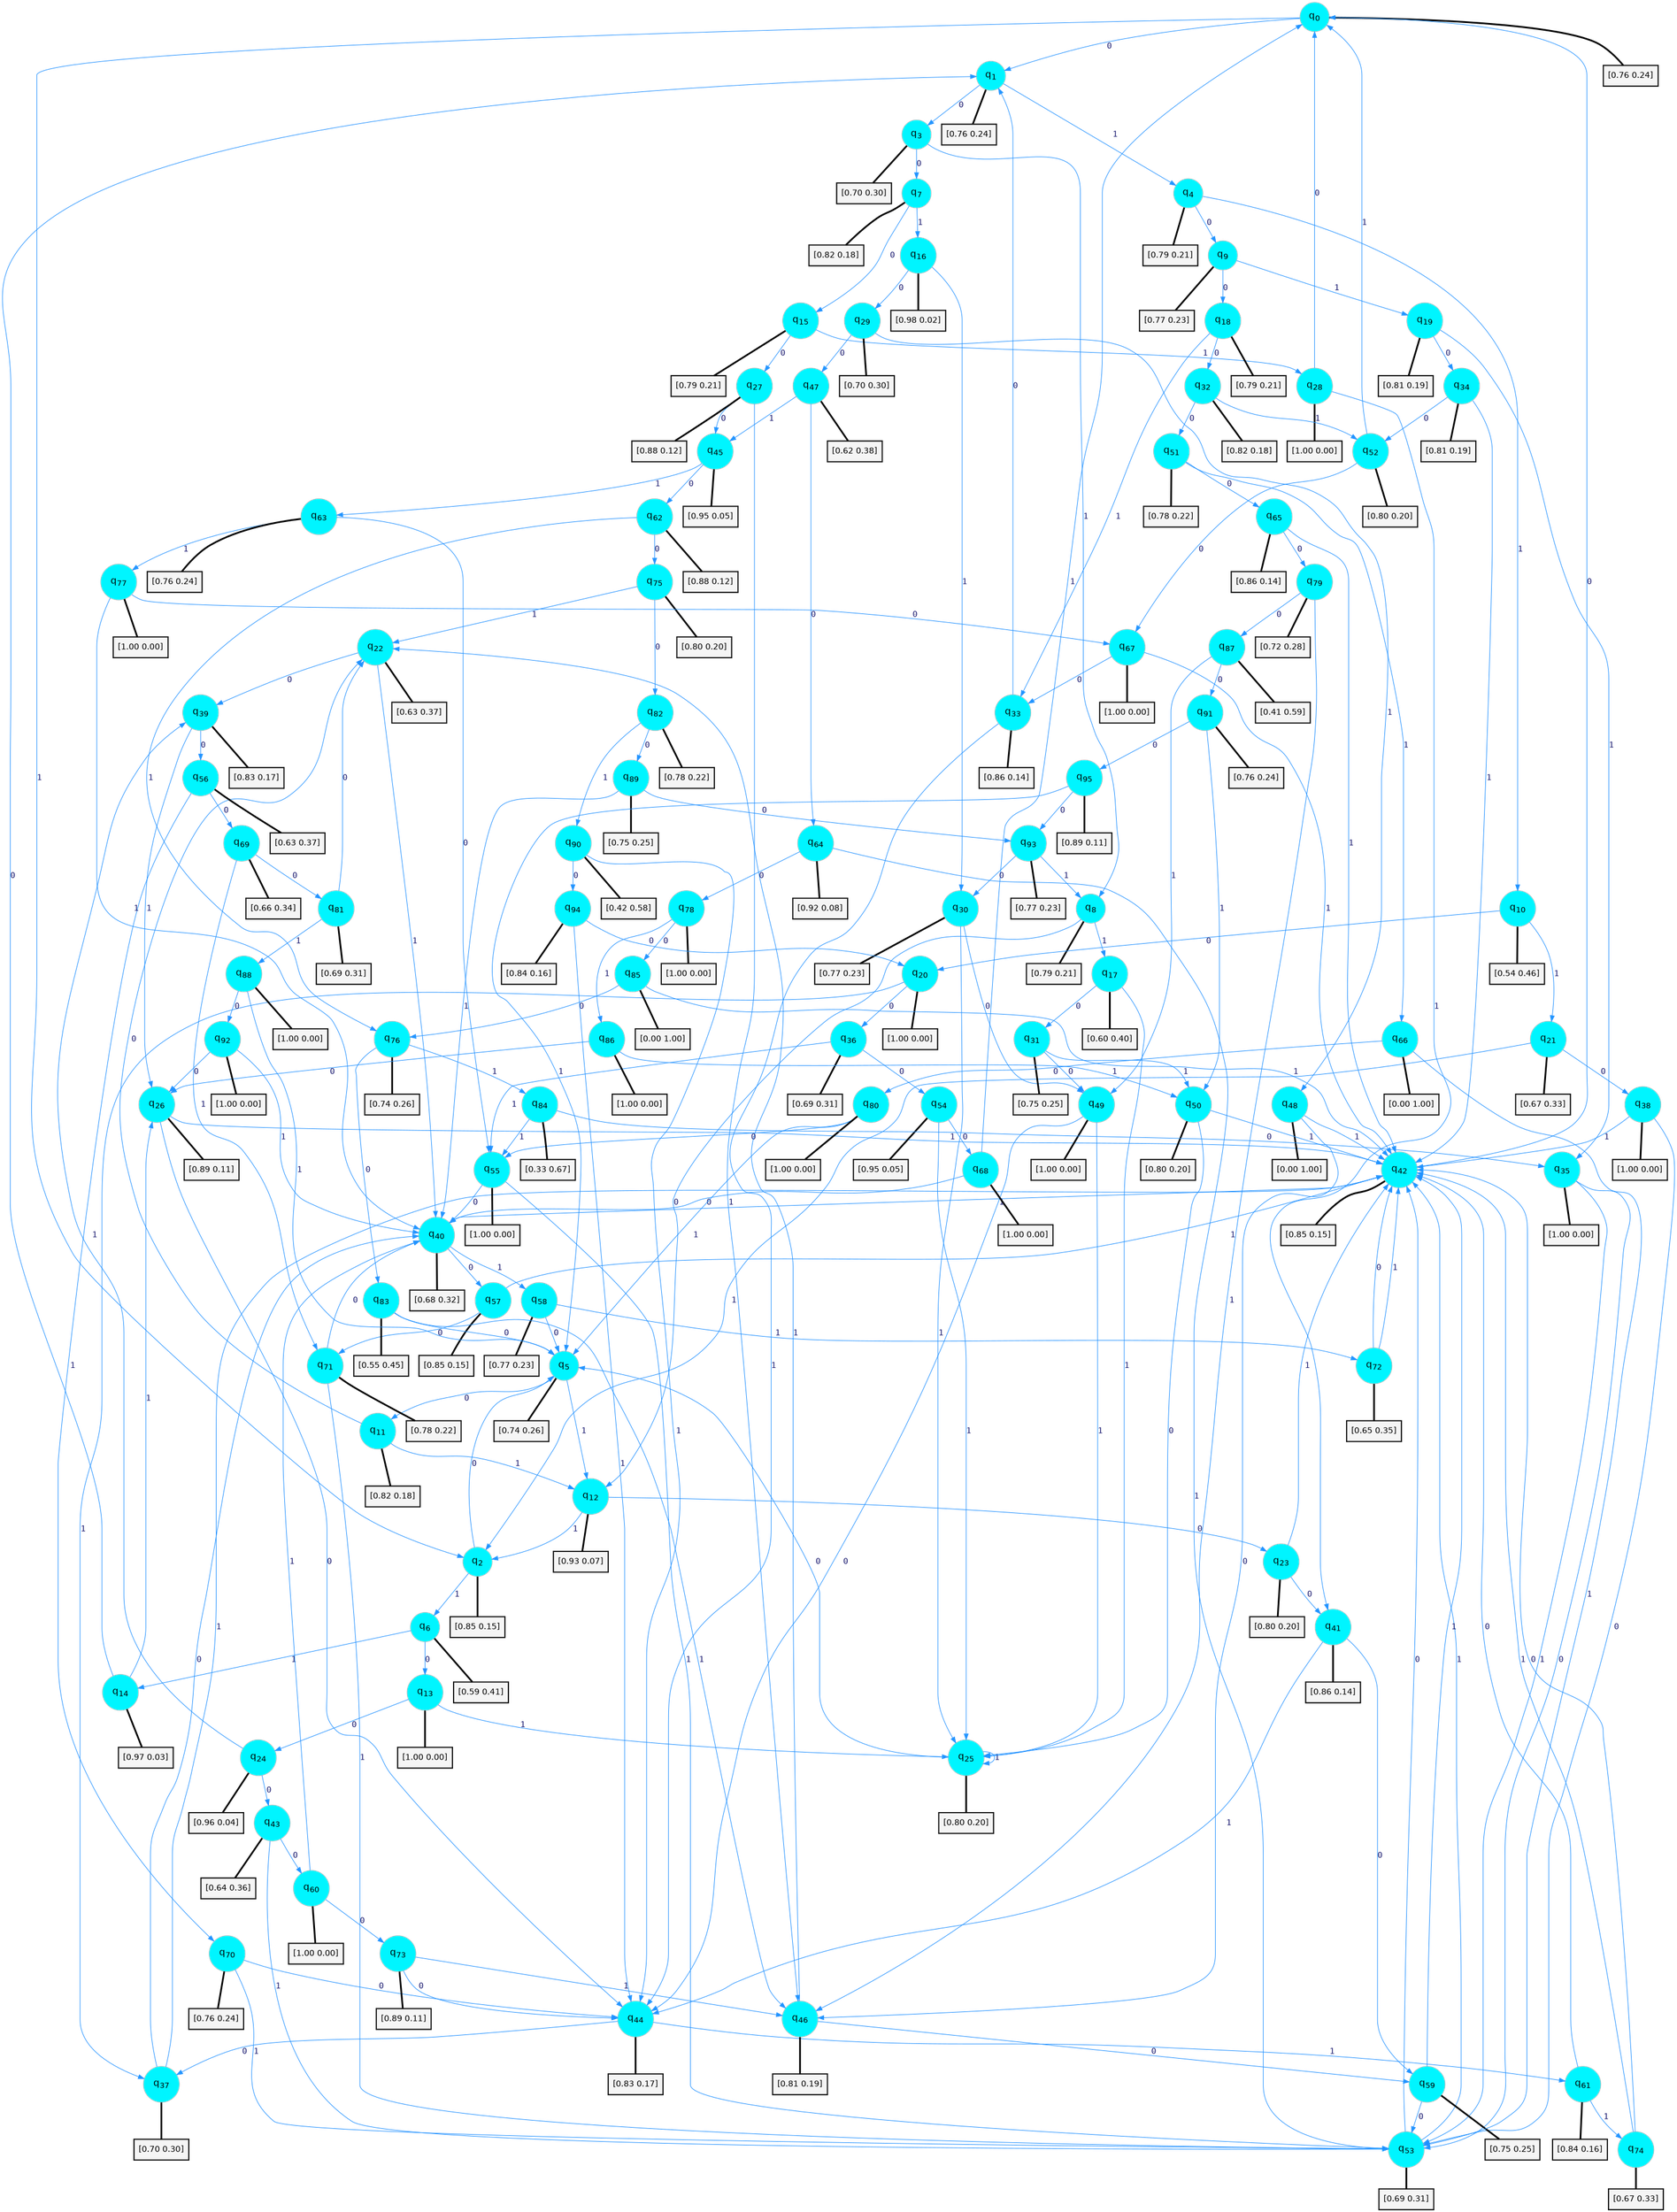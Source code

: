 digraph G {
graph [
bgcolor=transparent, dpi=300, rankdir=TD, size="40,25"];
node [
color=gray, fillcolor=turquoise1, fontcolor=black, fontname=Helvetica, fontsize=16, fontweight=bold, shape=circle, style=filled];
edge [
arrowsize=1, color=dodgerblue1, fontcolor=midnightblue, fontname=courier, fontweight=bold, penwidth=1, style=solid, weight=20];
0[label=<q<SUB>0</SUB>>];
1[label=<q<SUB>1</SUB>>];
2[label=<q<SUB>2</SUB>>];
3[label=<q<SUB>3</SUB>>];
4[label=<q<SUB>4</SUB>>];
5[label=<q<SUB>5</SUB>>];
6[label=<q<SUB>6</SUB>>];
7[label=<q<SUB>7</SUB>>];
8[label=<q<SUB>8</SUB>>];
9[label=<q<SUB>9</SUB>>];
10[label=<q<SUB>10</SUB>>];
11[label=<q<SUB>11</SUB>>];
12[label=<q<SUB>12</SUB>>];
13[label=<q<SUB>13</SUB>>];
14[label=<q<SUB>14</SUB>>];
15[label=<q<SUB>15</SUB>>];
16[label=<q<SUB>16</SUB>>];
17[label=<q<SUB>17</SUB>>];
18[label=<q<SUB>18</SUB>>];
19[label=<q<SUB>19</SUB>>];
20[label=<q<SUB>20</SUB>>];
21[label=<q<SUB>21</SUB>>];
22[label=<q<SUB>22</SUB>>];
23[label=<q<SUB>23</SUB>>];
24[label=<q<SUB>24</SUB>>];
25[label=<q<SUB>25</SUB>>];
26[label=<q<SUB>26</SUB>>];
27[label=<q<SUB>27</SUB>>];
28[label=<q<SUB>28</SUB>>];
29[label=<q<SUB>29</SUB>>];
30[label=<q<SUB>30</SUB>>];
31[label=<q<SUB>31</SUB>>];
32[label=<q<SUB>32</SUB>>];
33[label=<q<SUB>33</SUB>>];
34[label=<q<SUB>34</SUB>>];
35[label=<q<SUB>35</SUB>>];
36[label=<q<SUB>36</SUB>>];
37[label=<q<SUB>37</SUB>>];
38[label=<q<SUB>38</SUB>>];
39[label=<q<SUB>39</SUB>>];
40[label=<q<SUB>40</SUB>>];
41[label=<q<SUB>41</SUB>>];
42[label=<q<SUB>42</SUB>>];
43[label=<q<SUB>43</SUB>>];
44[label=<q<SUB>44</SUB>>];
45[label=<q<SUB>45</SUB>>];
46[label=<q<SUB>46</SUB>>];
47[label=<q<SUB>47</SUB>>];
48[label=<q<SUB>48</SUB>>];
49[label=<q<SUB>49</SUB>>];
50[label=<q<SUB>50</SUB>>];
51[label=<q<SUB>51</SUB>>];
52[label=<q<SUB>52</SUB>>];
53[label=<q<SUB>53</SUB>>];
54[label=<q<SUB>54</SUB>>];
55[label=<q<SUB>55</SUB>>];
56[label=<q<SUB>56</SUB>>];
57[label=<q<SUB>57</SUB>>];
58[label=<q<SUB>58</SUB>>];
59[label=<q<SUB>59</SUB>>];
60[label=<q<SUB>60</SUB>>];
61[label=<q<SUB>61</SUB>>];
62[label=<q<SUB>62</SUB>>];
63[label=<q<SUB>63</SUB>>];
64[label=<q<SUB>64</SUB>>];
65[label=<q<SUB>65</SUB>>];
66[label=<q<SUB>66</SUB>>];
67[label=<q<SUB>67</SUB>>];
68[label=<q<SUB>68</SUB>>];
69[label=<q<SUB>69</SUB>>];
70[label=<q<SUB>70</SUB>>];
71[label=<q<SUB>71</SUB>>];
72[label=<q<SUB>72</SUB>>];
73[label=<q<SUB>73</SUB>>];
74[label=<q<SUB>74</SUB>>];
75[label=<q<SUB>75</SUB>>];
76[label=<q<SUB>76</SUB>>];
77[label=<q<SUB>77</SUB>>];
78[label=<q<SUB>78</SUB>>];
79[label=<q<SUB>79</SUB>>];
80[label=<q<SUB>80</SUB>>];
81[label=<q<SUB>81</SUB>>];
82[label=<q<SUB>82</SUB>>];
83[label=<q<SUB>83</SUB>>];
84[label=<q<SUB>84</SUB>>];
85[label=<q<SUB>85</SUB>>];
86[label=<q<SUB>86</SUB>>];
87[label=<q<SUB>87</SUB>>];
88[label=<q<SUB>88</SUB>>];
89[label=<q<SUB>89</SUB>>];
90[label=<q<SUB>90</SUB>>];
91[label=<q<SUB>91</SUB>>];
92[label=<q<SUB>92</SUB>>];
93[label=<q<SUB>93</SUB>>];
94[label=<q<SUB>94</SUB>>];
95[label=<q<SUB>95</SUB>>];
96[label="[0.76 0.24]", shape=box,fontcolor=black, fontname=Helvetica, fontsize=14, penwidth=2, fillcolor=whitesmoke,color=black];
97[label="[0.76 0.24]", shape=box,fontcolor=black, fontname=Helvetica, fontsize=14, penwidth=2, fillcolor=whitesmoke,color=black];
98[label="[0.85 0.15]", shape=box,fontcolor=black, fontname=Helvetica, fontsize=14, penwidth=2, fillcolor=whitesmoke,color=black];
99[label="[0.70 0.30]", shape=box,fontcolor=black, fontname=Helvetica, fontsize=14, penwidth=2, fillcolor=whitesmoke,color=black];
100[label="[0.79 0.21]", shape=box,fontcolor=black, fontname=Helvetica, fontsize=14, penwidth=2, fillcolor=whitesmoke,color=black];
101[label="[0.74 0.26]", shape=box,fontcolor=black, fontname=Helvetica, fontsize=14, penwidth=2, fillcolor=whitesmoke,color=black];
102[label="[0.59 0.41]", shape=box,fontcolor=black, fontname=Helvetica, fontsize=14, penwidth=2, fillcolor=whitesmoke,color=black];
103[label="[0.82 0.18]", shape=box,fontcolor=black, fontname=Helvetica, fontsize=14, penwidth=2, fillcolor=whitesmoke,color=black];
104[label="[0.79 0.21]", shape=box,fontcolor=black, fontname=Helvetica, fontsize=14, penwidth=2, fillcolor=whitesmoke,color=black];
105[label="[0.77 0.23]", shape=box,fontcolor=black, fontname=Helvetica, fontsize=14, penwidth=2, fillcolor=whitesmoke,color=black];
106[label="[0.54 0.46]", shape=box,fontcolor=black, fontname=Helvetica, fontsize=14, penwidth=2, fillcolor=whitesmoke,color=black];
107[label="[0.82 0.18]", shape=box,fontcolor=black, fontname=Helvetica, fontsize=14, penwidth=2, fillcolor=whitesmoke,color=black];
108[label="[0.93 0.07]", shape=box,fontcolor=black, fontname=Helvetica, fontsize=14, penwidth=2, fillcolor=whitesmoke,color=black];
109[label="[1.00 0.00]", shape=box,fontcolor=black, fontname=Helvetica, fontsize=14, penwidth=2, fillcolor=whitesmoke,color=black];
110[label="[0.97 0.03]", shape=box,fontcolor=black, fontname=Helvetica, fontsize=14, penwidth=2, fillcolor=whitesmoke,color=black];
111[label="[0.79 0.21]", shape=box,fontcolor=black, fontname=Helvetica, fontsize=14, penwidth=2, fillcolor=whitesmoke,color=black];
112[label="[0.98 0.02]", shape=box,fontcolor=black, fontname=Helvetica, fontsize=14, penwidth=2, fillcolor=whitesmoke,color=black];
113[label="[0.60 0.40]", shape=box,fontcolor=black, fontname=Helvetica, fontsize=14, penwidth=2, fillcolor=whitesmoke,color=black];
114[label="[0.79 0.21]", shape=box,fontcolor=black, fontname=Helvetica, fontsize=14, penwidth=2, fillcolor=whitesmoke,color=black];
115[label="[0.81 0.19]", shape=box,fontcolor=black, fontname=Helvetica, fontsize=14, penwidth=2, fillcolor=whitesmoke,color=black];
116[label="[1.00 0.00]", shape=box,fontcolor=black, fontname=Helvetica, fontsize=14, penwidth=2, fillcolor=whitesmoke,color=black];
117[label="[0.67 0.33]", shape=box,fontcolor=black, fontname=Helvetica, fontsize=14, penwidth=2, fillcolor=whitesmoke,color=black];
118[label="[0.63 0.37]", shape=box,fontcolor=black, fontname=Helvetica, fontsize=14, penwidth=2, fillcolor=whitesmoke,color=black];
119[label="[0.80 0.20]", shape=box,fontcolor=black, fontname=Helvetica, fontsize=14, penwidth=2, fillcolor=whitesmoke,color=black];
120[label="[0.96 0.04]", shape=box,fontcolor=black, fontname=Helvetica, fontsize=14, penwidth=2, fillcolor=whitesmoke,color=black];
121[label="[0.80 0.20]", shape=box,fontcolor=black, fontname=Helvetica, fontsize=14, penwidth=2, fillcolor=whitesmoke,color=black];
122[label="[0.89 0.11]", shape=box,fontcolor=black, fontname=Helvetica, fontsize=14, penwidth=2, fillcolor=whitesmoke,color=black];
123[label="[0.88 0.12]", shape=box,fontcolor=black, fontname=Helvetica, fontsize=14, penwidth=2, fillcolor=whitesmoke,color=black];
124[label="[1.00 0.00]", shape=box,fontcolor=black, fontname=Helvetica, fontsize=14, penwidth=2, fillcolor=whitesmoke,color=black];
125[label="[0.70 0.30]", shape=box,fontcolor=black, fontname=Helvetica, fontsize=14, penwidth=2, fillcolor=whitesmoke,color=black];
126[label="[0.77 0.23]", shape=box,fontcolor=black, fontname=Helvetica, fontsize=14, penwidth=2, fillcolor=whitesmoke,color=black];
127[label="[0.75 0.25]", shape=box,fontcolor=black, fontname=Helvetica, fontsize=14, penwidth=2, fillcolor=whitesmoke,color=black];
128[label="[0.82 0.18]", shape=box,fontcolor=black, fontname=Helvetica, fontsize=14, penwidth=2, fillcolor=whitesmoke,color=black];
129[label="[0.86 0.14]", shape=box,fontcolor=black, fontname=Helvetica, fontsize=14, penwidth=2, fillcolor=whitesmoke,color=black];
130[label="[0.81 0.19]", shape=box,fontcolor=black, fontname=Helvetica, fontsize=14, penwidth=2, fillcolor=whitesmoke,color=black];
131[label="[1.00 0.00]", shape=box,fontcolor=black, fontname=Helvetica, fontsize=14, penwidth=2, fillcolor=whitesmoke,color=black];
132[label="[0.69 0.31]", shape=box,fontcolor=black, fontname=Helvetica, fontsize=14, penwidth=2, fillcolor=whitesmoke,color=black];
133[label="[0.70 0.30]", shape=box,fontcolor=black, fontname=Helvetica, fontsize=14, penwidth=2, fillcolor=whitesmoke,color=black];
134[label="[1.00 0.00]", shape=box,fontcolor=black, fontname=Helvetica, fontsize=14, penwidth=2, fillcolor=whitesmoke,color=black];
135[label="[0.83 0.17]", shape=box,fontcolor=black, fontname=Helvetica, fontsize=14, penwidth=2, fillcolor=whitesmoke,color=black];
136[label="[0.68 0.32]", shape=box,fontcolor=black, fontname=Helvetica, fontsize=14, penwidth=2, fillcolor=whitesmoke,color=black];
137[label="[0.86 0.14]", shape=box,fontcolor=black, fontname=Helvetica, fontsize=14, penwidth=2, fillcolor=whitesmoke,color=black];
138[label="[0.85 0.15]", shape=box,fontcolor=black, fontname=Helvetica, fontsize=14, penwidth=2, fillcolor=whitesmoke,color=black];
139[label="[0.64 0.36]", shape=box,fontcolor=black, fontname=Helvetica, fontsize=14, penwidth=2, fillcolor=whitesmoke,color=black];
140[label="[0.83 0.17]", shape=box,fontcolor=black, fontname=Helvetica, fontsize=14, penwidth=2, fillcolor=whitesmoke,color=black];
141[label="[0.95 0.05]", shape=box,fontcolor=black, fontname=Helvetica, fontsize=14, penwidth=2, fillcolor=whitesmoke,color=black];
142[label="[0.81 0.19]", shape=box,fontcolor=black, fontname=Helvetica, fontsize=14, penwidth=2, fillcolor=whitesmoke,color=black];
143[label="[0.62 0.38]", shape=box,fontcolor=black, fontname=Helvetica, fontsize=14, penwidth=2, fillcolor=whitesmoke,color=black];
144[label="[0.00 1.00]", shape=box,fontcolor=black, fontname=Helvetica, fontsize=14, penwidth=2, fillcolor=whitesmoke,color=black];
145[label="[1.00 0.00]", shape=box,fontcolor=black, fontname=Helvetica, fontsize=14, penwidth=2, fillcolor=whitesmoke,color=black];
146[label="[0.80 0.20]", shape=box,fontcolor=black, fontname=Helvetica, fontsize=14, penwidth=2, fillcolor=whitesmoke,color=black];
147[label="[0.78 0.22]", shape=box,fontcolor=black, fontname=Helvetica, fontsize=14, penwidth=2, fillcolor=whitesmoke,color=black];
148[label="[0.80 0.20]", shape=box,fontcolor=black, fontname=Helvetica, fontsize=14, penwidth=2, fillcolor=whitesmoke,color=black];
149[label="[0.69 0.31]", shape=box,fontcolor=black, fontname=Helvetica, fontsize=14, penwidth=2, fillcolor=whitesmoke,color=black];
150[label="[0.95 0.05]", shape=box,fontcolor=black, fontname=Helvetica, fontsize=14, penwidth=2, fillcolor=whitesmoke,color=black];
151[label="[1.00 0.00]", shape=box,fontcolor=black, fontname=Helvetica, fontsize=14, penwidth=2, fillcolor=whitesmoke,color=black];
152[label="[0.63 0.37]", shape=box,fontcolor=black, fontname=Helvetica, fontsize=14, penwidth=2, fillcolor=whitesmoke,color=black];
153[label="[0.85 0.15]", shape=box,fontcolor=black, fontname=Helvetica, fontsize=14, penwidth=2, fillcolor=whitesmoke,color=black];
154[label="[0.77 0.23]", shape=box,fontcolor=black, fontname=Helvetica, fontsize=14, penwidth=2, fillcolor=whitesmoke,color=black];
155[label="[0.75 0.25]", shape=box,fontcolor=black, fontname=Helvetica, fontsize=14, penwidth=2, fillcolor=whitesmoke,color=black];
156[label="[1.00 0.00]", shape=box,fontcolor=black, fontname=Helvetica, fontsize=14, penwidth=2, fillcolor=whitesmoke,color=black];
157[label="[0.84 0.16]", shape=box,fontcolor=black, fontname=Helvetica, fontsize=14, penwidth=2, fillcolor=whitesmoke,color=black];
158[label="[0.88 0.12]", shape=box,fontcolor=black, fontname=Helvetica, fontsize=14, penwidth=2, fillcolor=whitesmoke,color=black];
159[label="[0.76 0.24]", shape=box,fontcolor=black, fontname=Helvetica, fontsize=14, penwidth=2, fillcolor=whitesmoke,color=black];
160[label="[0.92 0.08]", shape=box,fontcolor=black, fontname=Helvetica, fontsize=14, penwidth=2, fillcolor=whitesmoke,color=black];
161[label="[0.86 0.14]", shape=box,fontcolor=black, fontname=Helvetica, fontsize=14, penwidth=2, fillcolor=whitesmoke,color=black];
162[label="[0.00 1.00]", shape=box,fontcolor=black, fontname=Helvetica, fontsize=14, penwidth=2, fillcolor=whitesmoke,color=black];
163[label="[1.00 0.00]", shape=box,fontcolor=black, fontname=Helvetica, fontsize=14, penwidth=2, fillcolor=whitesmoke,color=black];
164[label="[1.00 0.00]", shape=box,fontcolor=black, fontname=Helvetica, fontsize=14, penwidth=2, fillcolor=whitesmoke,color=black];
165[label="[0.66 0.34]", shape=box,fontcolor=black, fontname=Helvetica, fontsize=14, penwidth=2, fillcolor=whitesmoke,color=black];
166[label="[0.76 0.24]", shape=box,fontcolor=black, fontname=Helvetica, fontsize=14, penwidth=2, fillcolor=whitesmoke,color=black];
167[label="[0.78 0.22]", shape=box,fontcolor=black, fontname=Helvetica, fontsize=14, penwidth=2, fillcolor=whitesmoke,color=black];
168[label="[0.65 0.35]", shape=box,fontcolor=black, fontname=Helvetica, fontsize=14, penwidth=2, fillcolor=whitesmoke,color=black];
169[label="[0.89 0.11]", shape=box,fontcolor=black, fontname=Helvetica, fontsize=14, penwidth=2, fillcolor=whitesmoke,color=black];
170[label="[0.67 0.33]", shape=box,fontcolor=black, fontname=Helvetica, fontsize=14, penwidth=2, fillcolor=whitesmoke,color=black];
171[label="[0.80 0.20]", shape=box,fontcolor=black, fontname=Helvetica, fontsize=14, penwidth=2, fillcolor=whitesmoke,color=black];
172[label="[0.74 0.26]", shape=box,fontcolor=black, fontname=Helvetica, fontsize=14, penwidth=2, fillcolor=whitesmoke,color=black];
173[label="[1.00 0.00]", shape=box,fontcolor=black, fontname=Helvetica, fontsize=14, penwidth=2, fillcolor=whitesmoke,color=black];
174[label="[1.00 0.00]", shape=box,fontcolor=black, fontname=Helvetica, fontsize=14, penwidth=2, fillcolor=whitesmoke,color=black];
175[label="[0.72 0.28]", shape=box,fontcolor=black, fontname=Helvetica, fontsize=14, penwidth=2, fillcolor=whitesmoke,color=black];
176[label="[1.00 0.00]", shape=box,fontcolor=black, fontname=Helvetica, fontsize=14, penwidth=2, fillcolor=whitesmoke,color=black];
177[label="[0.69 0.31]", shape=box,fontcolor=black, fontname=Helvetica, fontsize=14, penwidth=2, fillcolor=whitesmoke,color=black];
178[label="[0.78 0.22]", shape=box,fontcolor=black, fontname=Helvetica, fontsize=14, penwidth=2, fillcolor=whitesmoke,color=black];
179[label="[0.55 0.45]", shape=box,fontcolor=black, fontname=Helvetica, fontsize=14, penwidth=2, fillcolor=whitesmoke,color=black];
180[label="[0.33 0.67]", shape=box,fontcolor=black, fontname=Helvetica, fontsize=14, penwidth=2, fillcolor=whitesmoke,color=black];
181[label="[0.00 1.00]", shape=box,fontcolor=black, fontname=Helvetica, fontsize=14, penwidth=2, fillcolor=whitesmoke,color=black];
182[label="[1.00 0.00]", shape=box,fontcolor=black, fontname=Helvetica, fontsize=14, penwidth=2, fillcolor=whitesmoke,color=black];
183[label="[0.41 0.59]", shape=box,fontcolor=black, fontname=Helvetica, fontsize=14, penwidth=2, fillcolor=whitesmoke,color=black];
184[label="[1.00 0.00]", shape=box,fontcolor=black, fontname=Helvetica, fontsize=14, penwidth=2, fillcolor=whitesmoke,color=black];
185[label="[0.75 0.25]", shape=box,fontcolor=black, fontname=Helvetica, fontsize=14, penwidth=2, fillcolor=whitesmoke,color=black];
186[label="[0.42 0.58]", shape=box,fontcolor=black, fontname=Helvetica, fontsize=14, penwidth=2, fillcolor=whitesmoke,color=black];
187[label="[0.76 0.24]", shape=box,fontcolor=black, fontname=Helvetica, fontsize=14, penwidth=2, fillcolor=whitesmoke,color=black];
188[label="[1.00 0.00]", shape=box,fontcolor=black, fontname=Helvetica, fontsize=14, penwidth=2, fillcolor=whitesmoke,color=black];
189[label="[0.77 0.23]", shape=box,fontcolor=black, fontname=Helvetica, fontsize=14, penwidth=2, fillcolor=whitesmoke,color=black];
190[label="[0.84 0.16]", shape=box,fontcolor=black, fontname=Helvetica, fontsize=14, penwidth=2, fillcolor=whitesmoke,color=black];
191[label="[0.89 0.11]", shape=box,fontcolor=black, fontname=Helvetica, fontsize=14, penwidth=2, fillcolor=whitesmoke,color=black];
0->1 [label=0];
0->2 [label=1];
0->96 [arrowhead=none, penwidth=3,color=black];
1->3 [label=0];
1->4 [label=1];
1->97 [arrowhead=none, penwidth=3,color=black];
2->5 [label=0];
2->6 [label=1];
2->98 [arrowhead=none, penwidth=3,color=black];
3->7 [label=0];
3->8 [label=1];
3->99 [arrowhead=none, penwidth=3,color=black];
4->9 [label=0];
4->10 [label=1];
4->100 [arrowhead=none, penwidth=3,color=black];
5->11 [label=0];
5->12 [label=1];
5->101 [arrowhead=none, penwidth=3,color=black];
6->13 [label=0];
6->14 [label=1];
6->102 [arrowhead=none, penwidth=3,color=black];
7->15 [label=0];
7->16 [label=1];
7->103 [arrowhead=none, penwidth=3,color=black];
8->12 [label=0];
8->17 [label=1];
8->104 [arrowhead=none, penwidth=3,color=black];
9->18 [label=0];
9->19 [label=1];
9->105 [arrowhead=none, penwidth=3,color=black];
10->20 [label=0];
10->21 [label=1];
10->106 [arrowhead=none, penwidth=3,color=black];
11->22 [label=0];
11->12 [label=1];
11->107 [arrowhead=none, penwidth=3,color=black];
12->23 [label=0];
12->2 [label=1];
12->108 [arrowhead=none, penwidth=3,color=black];
13->24 [label=0];
13->25 [label=1];
13->109 [arrowhead=none, penwidth=3,color=black];
14->1 [label=0];
14->26 [label=1];
14->110 [arrowhead=none, penwidth=3,color=black];
15->27 [label=0];
15->28 [label=1];
15->111 [arrowhead=none, penwidth=3,color=black];
16->29 [label=0];
16->30 [label=1];
16->112 [arrowhead=none, penwidth=3,color=black];
17->31 [label=0];
17->25 [label=1];
17->113 [arrowhead=none, penwidth=3,color=black];
18->32 [label=0];
18->33 [label=1];
18->114 [arrowhead=none, penwidth=3,color=black];
19->34 [label=0];
19->35 [label=1];
19->115 [arrowhead=none, penwidth=3,color=black];
20->36 [label=0];
20->37 [label=1];
20->116 [arrowhead=none, penwidth=3,color=black];
21->38 [label=0];
21->2 [label=1];
21->117 [arrowhead=none, penwidth=3,color=black];
22->39 [label=0];
22->40 [label=1];
22->118 [arrowhead=none, penwidth=3,color=black];
23->41 [label=0];
23->42 [label=1];
23->119 [arrowhead=none, penwidth=3,color=black];
24->43 [label=0];
24->39 [label=1];
24->120 [arrowhead=none, penwidth=3,color=black];
25->5 [label=0];
25->25 [label=1];
25->121 [arrowhead=none, penwidth=3,color=black];
26->44 [label=0];
26->42 [label=1];
26->122 [arrowhead=none, penwidth=3,color=black];
27->45 [label=0];
27->46 [label=1];
27->123 [arrowhead=none, penwidth=3,color=black];
28->0 [label=0];
28->41 [label=1];
28->124 [arrowhead=none, penwidth=3,color=black];
29->47 [label=0];
29->48 [label=1];
29->125 [arrowhead=none, penwidth=3,color=black];
30->49 [label=0];
30->25 [label=1];
30->126 [arrowhead=none, penwidth=3,color=black];
31->49 [label=0];
31->50 [label=1];
31->127 [arrowhead=none, penwidth=3,color=black];
32->51 [label=0];
32->52 [label=1];
32->128 [arrowhead=none, penwidth=3,color=black];
33->1 [label=0];
33->44 [label=1];
33->129 [arrowhead=none, penwidth=3,color=black];
34->52 [label=0];
34->42 [label=1];
34->130 [arrowhead=none, penwidth=3,color=black];
35->53 [label=0];
35->53 [label=1];
35->131 [arrowhead=none, penwidth=3,color=black];
36->54 [label=0];
36->55 [label=1];
36->132 [arrowhead=none, penwidth=3,color=black];
37->40 [label=0];
37->42 [label=1];
37->133 [arrowhead=none, penwidth=3,color=black];
38->53 [label=0];
38->42 [label=1];
38->134 [arrowhead=none, penwidth=3,color=black];
39->56 [label=0];
39->26 [label=1];
39->135 [arrowhead=none, penwidth=3,color=black];
40->57 [label=0];
40->58 [label=1];
40->136 [arrowhead=none, penwidth=3,color=black];
41->59 [label=0];
41->44 [label=1];
41->137 [arrowhead=none, penwidth=3,color=black];
42->0 [label=0];
42->40 [label=1];
42->138 [arrowhead=none, penwidth=3,color=black];
43->60 [label=0];
43->53 [label=1];
43->139 [arrowhead=none, penwidth=3,color=black];
44->37 [label=0];
44->61 [label=1];
44->140 [arrowhead=none, penwidth=3,color=black];
45->62 [label=0];
45->63 [label=1];
45->141 [arrowhead=none, penwidth=3,color=black];
46->59 [label=0];
46->22 [label=1];
46->142 [arrowhead=none, penwidth=3,color=black];
47->64 [label=0];
47->45 [label=1];
47->143 [arrowhead=none, penwidth=3,color=black];
48->46 [label=0];
48->42 [label=1];
48->144 [arrowhead=none, penwidth=3,color=black];
49->44 [label=0];
49->25 [label=1];
49->145 [arrowhead=none, penwidth=3,color=black];
50->25 [label=0];
50->42 [label=1];
50->146 [arrowhead=none, penwidth=3,color=black];
51->65 [label=0];
51->66 [label=1];
51->147 [arrowhead=none, penwidth=3,color=black];
52->67 [label=0];
52->0 [label=1];
52->148 [arrowhead=none, penwidth=3,color=black];
53->42 [label=0];
53->42 [label=1];
53->149 [arrowhead=none, penwidth=3,color=black];
54->68 [label=0];
54->25 [label=1];
54->150 [arrowhead=none, penwidth=3,color=black];
55->40 [label=0];
55->53 [label=1];
55->151 [arrowhead=none, penwidth=3,color=black];
56->69 [label=0];
56->70 [label=1];
56->152 [arrowhead=none, penwidth=3,color=black];
57->71 [label=0];
57->42 [label=1];
57->153 [arrowhead=none, penwidth=3,color=black];
58->5 [label=0];
58->72 [label=1];
58->154 [arrowhead=none, penwidth=3,color=black];
59->53 [label=0];
59->42 [label=1];
59->155 [arrowhead=none, penwidth=3,color=black];
60->73 [label=0];
60->40 [label=1];
60->156 [arrowhead=none, penwidth=3,color=black];
61->42 [label=0];
61->74 [label=1];
61->157 [arrowhead=none, penwidth=3,color=black];
62->75 [label=0];
62->76 [label=1];
62->158 [arrowhead=none, penwidth=3,color=black];
63->55 [label=0];
63->77 [label=1];
63->159 [arrowhead=none, penwidth=3,color=black];
64->78 [label=0];
64->53 [label=1];
64->160 [arrowhead=none, penwidth=3,color=black];
65->79 [label=0];
65->42 [label=1];
65->161 [arrowhead=none, penwidth=3,color=black];
66->80 [label=0];
66->53 [label=1];
66->162 [arrowhead=none, penwidth=3,color=black];
67->33 [label=0];
67->42 [label=1];
67->163 [arrowhead=none, penwidth=3,color=black];
68->40 [label=0];
68->0 [label=1];
68->164 [arrowhead=none, penwidth=3,color=black];
69->81 [label=0];
69->71 [label=1];
69->165 [arrowhead=none, penwidth=3,color=black];
70->44 [label=0];
70->53 [label=1];
70->166 [arrowhead=none, penwidth=3,color=black];
71->40 [label=0];
71->53 [label=1];
71->167 [arrowhead=none, penwidth=3,color=black];
72->42 [label=0];
72->42 [label=1];
72->168 [arrowhead=none, penwidth=3,color=black];
73->44 [label=0];
73->46 [label=1];
73->169 [arrowhead=none, penwidth=3,color=black];
74->42 [label=0];
74->42 [label=1];
74->170 [arrowhead=none, penwidth=3,color=black];
75->82 [label=0];
75->22 [label=1];
75->171 [arrowhead=none, penwidth=3,color=black];
76->83 [label=0];
76->84 [label=1];
76->172 [arrowhead=none, penwidth=3,color=black];
77->67 [label=0];
77->40 [label=1];
77->173 [arrowhead=none, penwidth=3,color=black];
78->85 [label=0];
78->86 [label=1];
78->174 [arrowhead=none, penwidth=3,color=black];
79->87 [label=0];
79->46 [label=1];
79->175 [arrowhead=none, penwidth=3,color=black];
80->55 [label=0];
80->5 [label=1];
80->176 [arrowhead=none, penwidth=3,color=black];
81->22 [label=0];
81->88 [label=1];
81->177 [arrowhead=none, penwidth=3,color=black];
82->89 [label=0];
82->90 [label=1];
82->178 [arrowhead=none, penwidth=3,color=black];
83->5 [label=0];
83->46 [label=1];
83->179 [arrowhead=none, penwidth=3,color=black];
84->35 [label=0];
84->55 [label=1];
84->180 [arrowhead=none, penwidth=3,color=black];
85->76 [label=0];
85->42 [label=1];
85->181 [arrowhead=none, penwidth=3,color=black];
86->26 [label=0];
86->50 [label=1];
86->182 [arrowhead=none, penwidth=3,color=black];
87->91 [label=0];
87->49 [label=1];
87->183 [arrowhead=none, penwidth=3,color=black];
88->92 [label=0];
88->5 [label=1];
88->184 [arrowhead=none, penwidth=3,color=black];
89->93 [label=0];
89->40 [label=1];
89->185 [arrowhead=none, penwidth=3,color=black];
90->94 [label=0];
90->44 [label=1];
90->186 [arrowhead=none, penwidth=3,color=black];
91->95 [label=0];
91->50 [label=1];
91->187 [arrowhead=none, penwidth=3,color=black];
92->26 [label=0];
92->40 [label=1];
92->188 [arrowhead=none, penwidth=3,color=black];
93->30 [label=0];
93->8 [label=1];
93->189 [arrowhead=none, penwidth=3,color=black];
94->20 [label=0];
94->44 [label=1];
94->190 [arrowhead=none, penwidth=3,color=black];
95->93 [label=0];
95->5 [label=1];
95->191 [arrowhead=none, penwidth=3,color=black];
}
